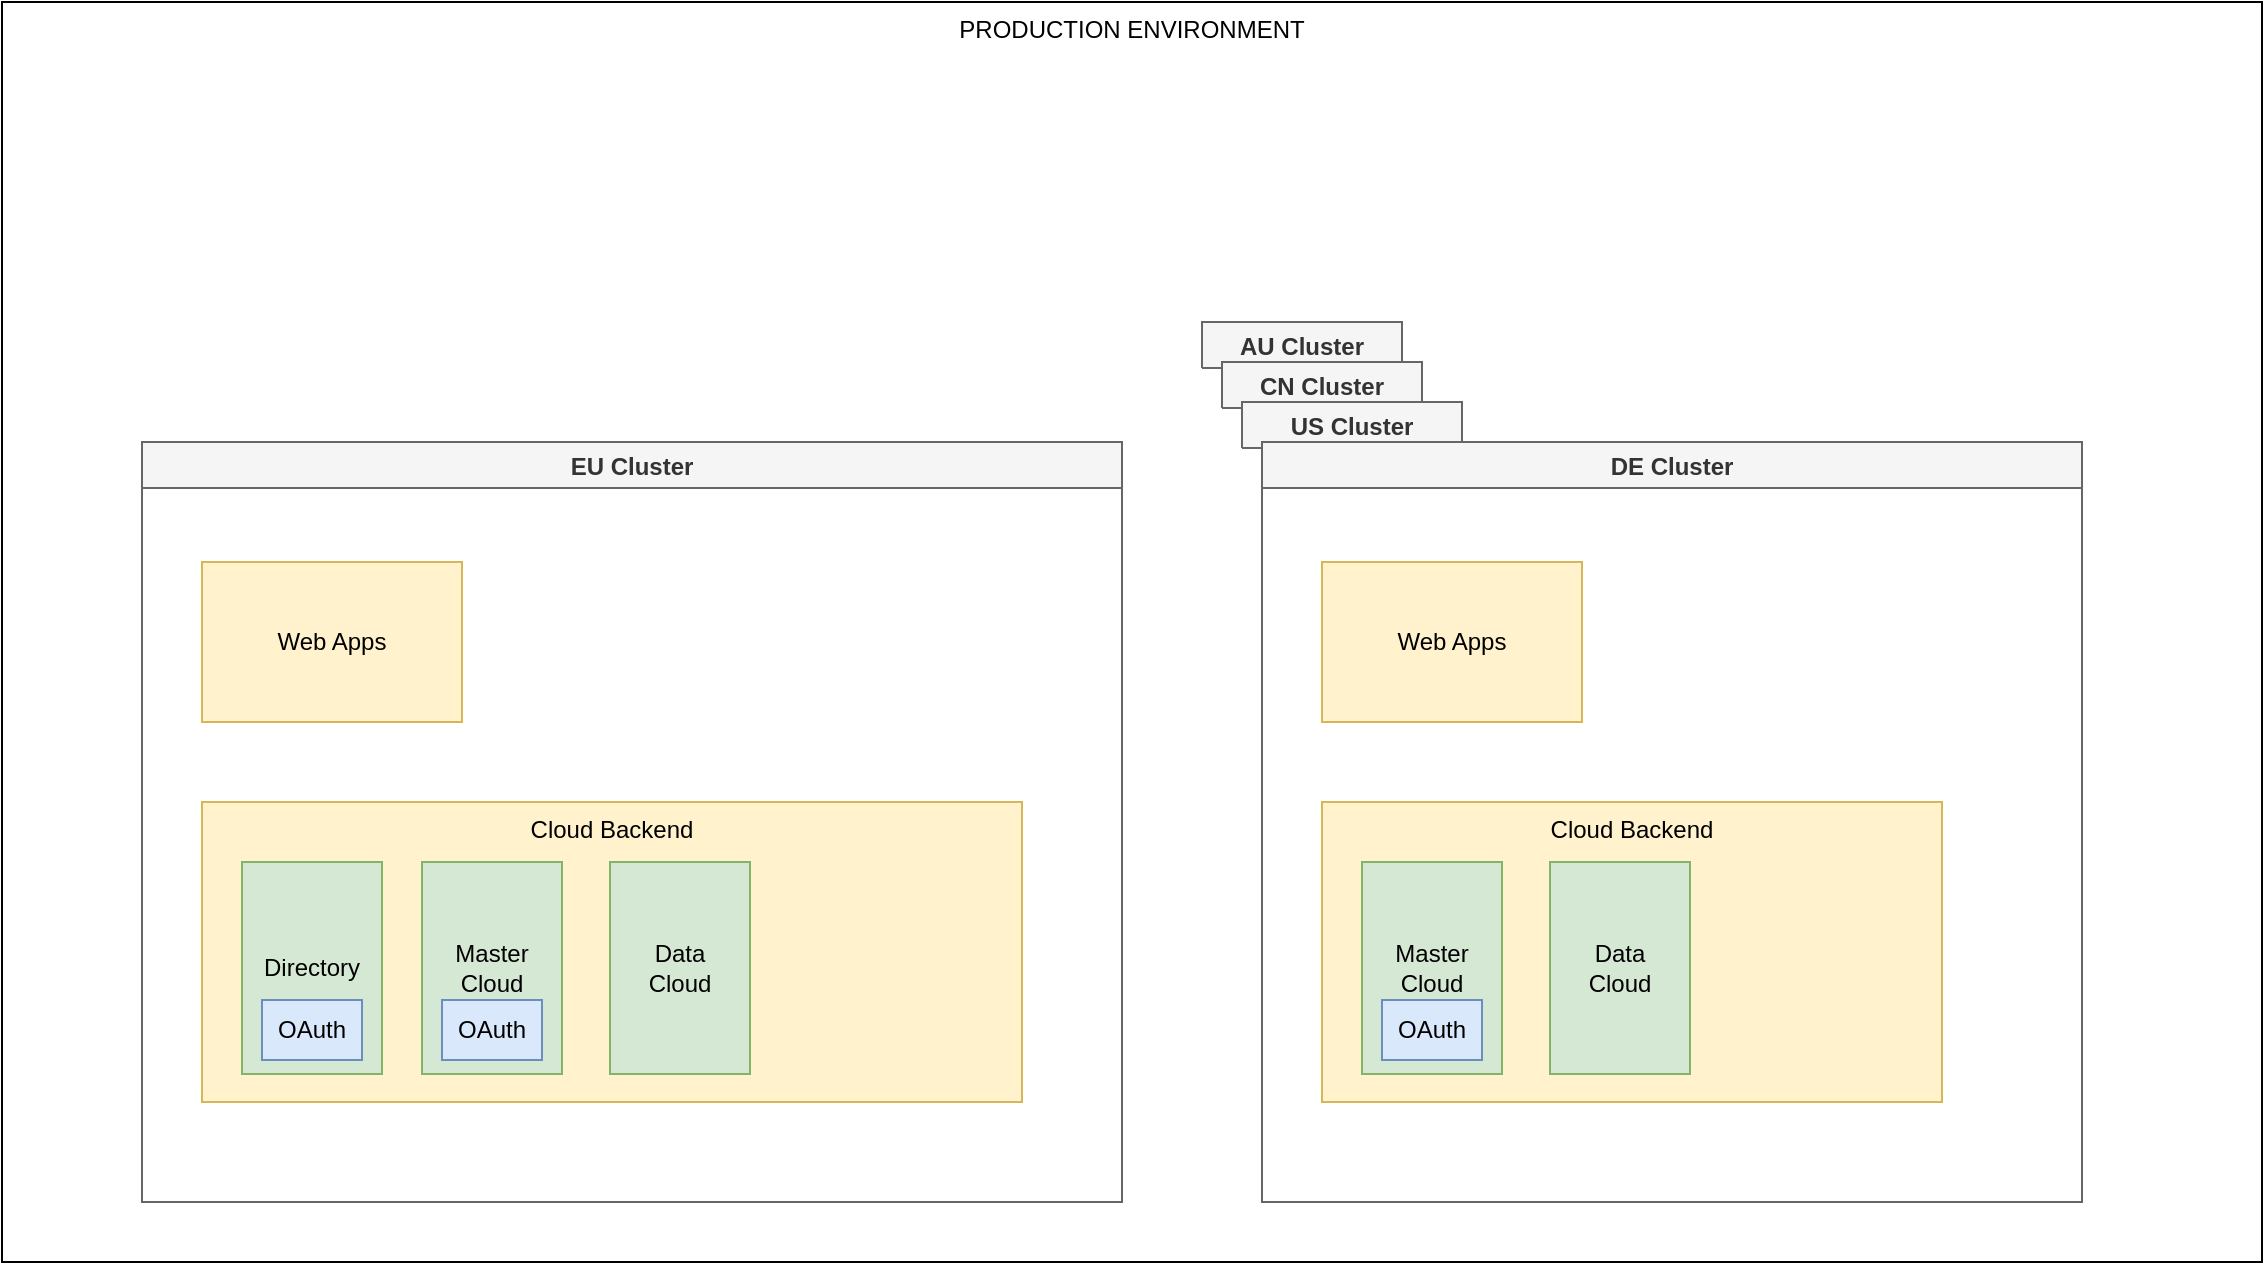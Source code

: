 <mxfile version="15.8.9" type="github">
  <diagram id="gdlnoZKZklTp6bTF2Lhv" name="Page-1">
    <mxGraphModel dx="1625" dy="764" grid="1" gridSize="10" guides="1" tooltips="1" connect="1" arrows="1" fold="1" page="1" pageScale="1" pageWidth="827" pageHeight="1169" math="0" shadow="0">
      <root>
        <mxCell id="0" />
        <mxCell id="1" parent="0" />
        <mxCell id="xhJdrprikNvAxsZIHGfB-2" value="PRODUCTION ENVIRONMENT" style="rounded=0;whiteSpace=wrap;html=1;verticalAlign=top;" vertex="1" parent="1">
          <mxGeometry x="40" y="40" width="1130" height="630" as="geometry" />
        </mxCell>
        <mxCell id="xhJdrprikNvAxsZIHGfB-4" value="AU Cluster" style="swimlane;fillColor=#f5f5f5;fontColor=#333333;strokeColor=#666666;" vertex="1" collapsed="1" parent="1">
          <mxGeometry x="640" y="200" width="100" height="23" as="geometry">
            <mxRectangle x="640" y="200" width="410" height="380" as="alternateBounds" />
          </mxGeometry>
        </mxCell>
        <mxCell id="xhJdrprikNvAxsZIHGfB-9" value="CN Cluster" style="swimlane;fillColor=#f5f5f5;fontColor=#333333;strokeColor=#666666;" vertex="1" collapsed="1" parent="1">
          <mxGeometry x="650" y="220" width="100" height="23" as="geometry">
            <mxRectangle x="650" y="220" width="410" height="380" as="alternateBounds" />
          </mxGeometry>
        </mxCell>
        <mxCell id="xhJdrprikNvAxsZIHGfB-10" value="US Cluster" style="swimlane;fillColor=#f5f5f5;fontColor=#333333;strokeColor=#666666;" vertex="1" collapsed="1" parent="1">
          <mxGeometry x="660" y="240" width="110" height="23" as="geometry">
            <mxRectangle x="660" y="240" width="410" height="380" as="alternateBounds" />
          </mxGeometry>
        </mxCell>
        <mxCell id="xhJdrprikNvAxsZIHGfB-11" value="DE Cluster" style="swimlane;fillColor=#f5f5f5;fontColor=#333333;strokeColor=#666666;" vertex="1" parent="1">
          <mxGeometry x="670" y="260" width="410" height="380" as="geometry">
            <mxRectangle x="100" y="240" width="50" height="23" as="alternateBounds" />
          </mxGeometry>
        </mxCell>
        <mxCell id="xhJdrprikNvAxsZIHGfB-12" value="EU Cluster" style="swimlane;fillColor=#f5f5f5;fontColor=#333333;strokeColor=#666666;" vertex="1" parent="1">
          <mxGeometry x="110" y="260" width="490" height="380" as="geometry" />
        </mxCell>
        <mxCell id="xhJdrprikNvAxsZIHGfB-14" value="Web Apps" style="rounded=0;whiteSpace=wrap;html=1;fillColor=#fff2cc;strokeColor=#d6b656;" vertex="1" parent="1">
          <mxGeometry x="140" y="320" width="130" height="80" as="geometry" />
        </mxCell>
        <mxCell id="xhJdrprikNvAxsZIHGfB-17" value="Cloud Backend" style="rounded=0;whiteSpace=wrap;html=1;verticalAlign=top;fillColor=#fff2cc;strokeColor=#d6b656;" vertex="1" parent="1">
          <mxGeometry x="140" y="440" width="410" height="150" as="geometry" />
        </mxCell>
        <mxCell id="xhJdrprikNvAxsZIHGfB-20" value="Directory" style="rounded=0;whiteSpace=wrap;html=1;fillColor=#d5e8d4;strokeColor=#82b366;" vertex="1" parent="1">
          <mxGeometry x="160" y="470" width="70" height="106" as="geometry" />
        </mxCell>
        <mxCell id="xhJdrprikNvAxsZIHGfB-21" value="&lt;div&gt;Master&lt;/div&gt;&lt;div&gt;Cloud&lt;br&gt;&lt;/div&gt;" style="rounded=0;whiteSpace=wrap;html=1;fillColor=#d5e8d4;strokeColor=#82b366;" vertex="1" parent="1">
          <mxGeometry x="250" y="470" width="70" height="106" as="geometry" />
        </mxCell>
        <mxCell id="xhJdrprikNvAxsZIHGfB-22" value="&lt;div&gt;Data&lt;/div&gt;&lt;div&gt;Cloud&lt;br&gt;&lt;/div&gt;" style="rounded=0;whiteSpace=wrap;html=1;fillColor=#d5e8d4;strokeColor=#82b366;" vertex="1" parent="1">
          <mxGeometry x="344" y="470" width="70" height="106" as="geometry" />
        </mxCell>
        <mxCell id="xhJdrprikNvAxsZIHGfB-23" value="OAuth" style="rounded=0;whiteSpace=wrap;html=1;fillColor=#dae8fc;strokeColor=#6c8ebf;" vertex="1" parent="1">
          <mxGeometry x="170" y="539" width="50" height="30" as="geometry" />
        </mxCell>
        <mxCell id="xhJdrprikNvAxsZIHGfB-25" value="OAuth" style="rounded=0;whiteSpace=wrap;html=1;fillColor=#dae8fc;strokeColor=#6c8ebf;" vertex="1" parent="1">
          <mxGeometry x="260" y="539" width="50" height="30" as="geometry" />
        </mxCell>
        <mxCell id="xhJdrprikNvAxsZIHGfB-26" value="Web Apps" style="rounded=0;whiteSpace=wrap;html=1;fillColor=#fff2cc;strokeColor=#d6b656;" vertex="1" parent="1">
          <mxGeometry x="700" y="320" width="130" height="80" as="geometry" />
        </mxCell>
        <mxCell id="xhJdrprikNvAxsZIHGfB-27" value="Cloud Backend" style="rounded=0;whiteSpace=wrap;html=1;verticalAlign=top;fillColor=#fff2cc;strokeColor=#d6b656;" vertex="1" parent="1">
          <mxGeometry x="700" y="440" width="310" height="150" as="geometry" />
        </mxCell>
        <mxCell id="xhJdrprikNvAxsZIHGfB-29" value="&lt;div&gt;Master&lt;/div&gt;&lt;div&gt;Cloud&lt;br&gt;&lt;/div&gt;" style="rounded=0;whiteSpace=wrap;html=1;fillColor=#d5e8d4;strokeColor=#82b366;" vertex="1" parent="1">
          <mxGeometry x="720" y="470" width="70" height="106" as="geometry" />
        </mxCell>
        <mxCell id="xhJdrprikNvAxsZIHGfB-30" value="&lt;div&gt;Data&lt;/div&gt;&lt;div&gt;Cloud&lt;br&gt;&lt;/div&gt;" style="rounded=0;whiteSpace=wrap;html=1;fillColor=#d5e8d4;strokeColor=#82b366;" vertex="1" parent="1">
          <mxGeometry x="814" y="470" width="70" height="106" as="geometry" />
        </mxCell>
        <mxCell id="xhJdrprikNvAxsZIHGfB-32" value="OAuth" style="rounded=0;whiteSpace=wrap;html=1;fillColor=#dae8fc;strokeColor=#6c8ebf;" vertex="1" parent="1">
          <mxGeometry x="730" y="539" width="50" height="30" as="geometry" />
        </mxCell>
      </root>
    </mxGraphModel>
  </diagram>
</mxfile>

